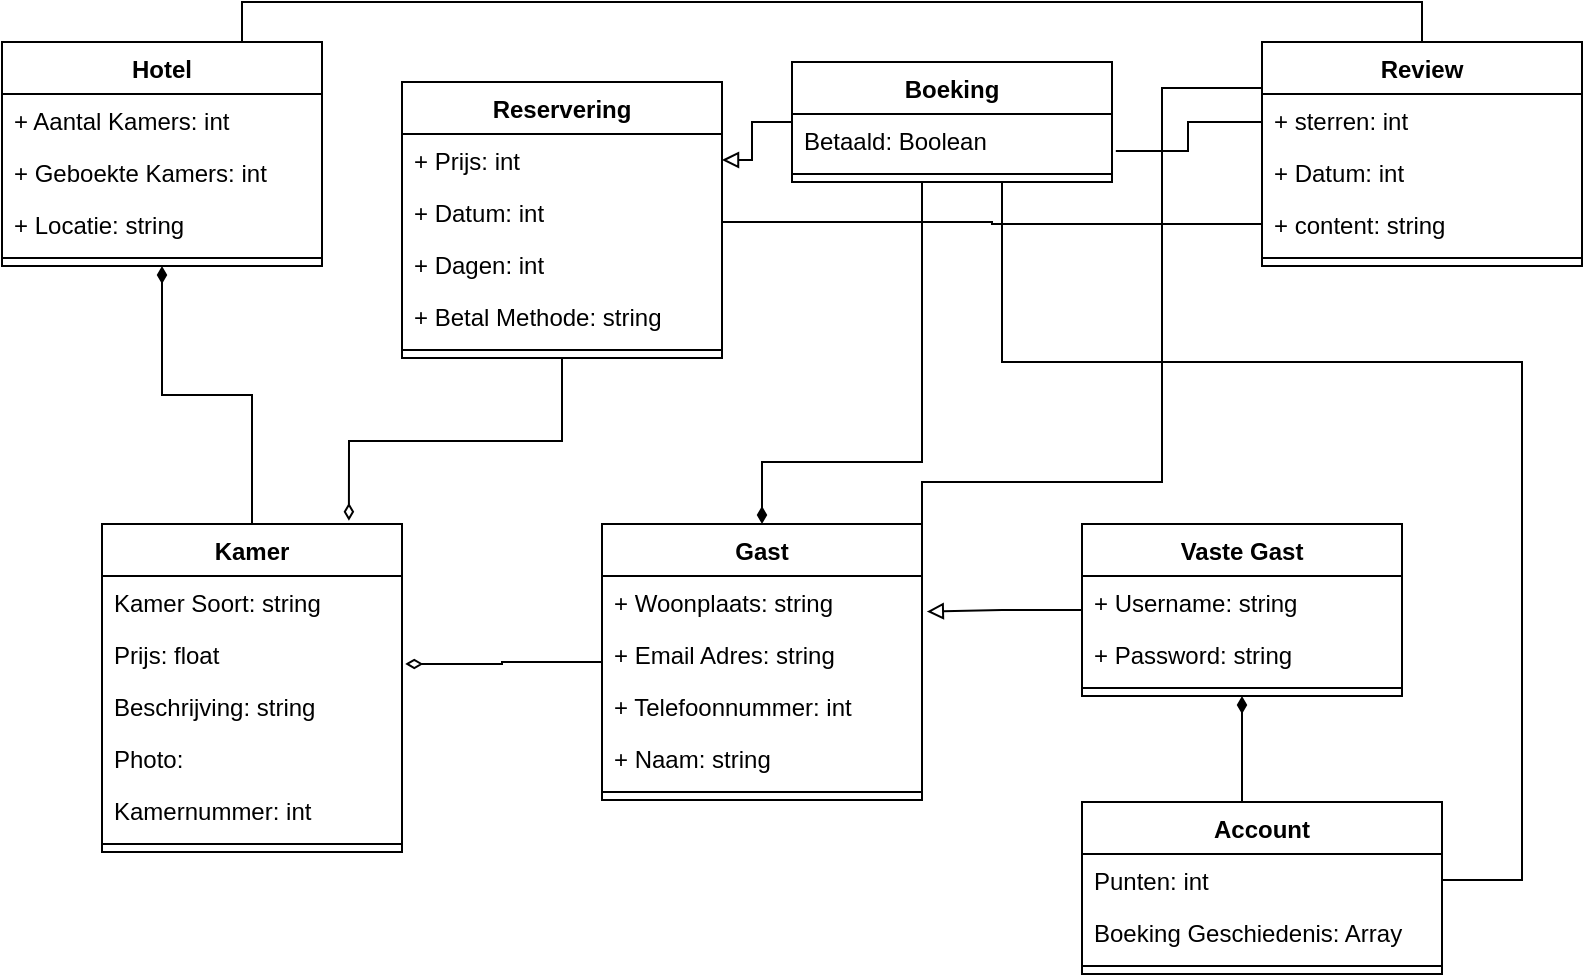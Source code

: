 <mxfile version="20.8.5" type="github">
  <diagram name="Page-1" id="e7e014a7-5840-1c2e-5031-d8a46d1fe8dd">
    <mxGraphModel dx="989" dy="549" grid="1" gridSize="10" guides="1" tooltips="1" connect="1" arrows="1" fold="1" page="1" pageScale="1" pageWidth="1169" pageHeight="826" background="none" math="0" shadow="0">
      <root>
        <mxCell id="0" />
        <mxCell id="1" parent="0" />
        <mxCell id="5QgJLx8mdaJcXq7qZHmc-52" style="edgeStyle=orthogonalEdgeStyle;rounded=0;orthogonalLoop=1;jettySize=auto;html=1;exitX=0.5;exitY=0;exitDx=0;exitDy=0;endArrow=diamondThin;endFill=1;entryX=0.5;entryY=1;entryDx=0;entryDy=0;" edge="1" parent="1" source="5QgJLx8mdaJcXq7qZHmc-42" target="5QgJLx8mdaJcXq7qZHmc-46">
          <mxGeometry relative="1" as="geometry">
            <mxPoint x="109.04" y="197.012" as="targetPoint" />
          </mxGeometry>
        </mxCell>
        <mxCell id="5QgJLx8mdaJcXq7qZHmc-42" value="Kamer" style="swimlane;fontStyle=1;align=center;verticalAlign=top;childLayout=stackLayout;horizontal=1;startSize=26;horizontalStack=0;resizeParent=1;resizeParentMax=0;resizeLast=0;collapsible=1;marginBottom=0;" vertex="1" parent="1">
          <mxGeometry x="80" y="301" width="150" height="164" as="geometry" />
        </mxCell>
        <mxCell id="5QgJLx8mdaJcXq7qZHmc-89" value="Kamer Soort: string" style="text;strokeColor=none;fillColor=none;align=left;verticalAlign=top;spacingLeft=4;spacingRight=4;overflow=hidden;rotatable=0;points=[[0,0.5],[1,0.5]];portConstraint=eastwest;" vertex="1" parent="5QgJLx8mdaJcXq7qZHmc-42">
          <mxGeometry y="26" width="150" height="26" as="geometry" />
        </mxCell>
        <mxCell id="5QgJLx8mdaJcXq7qZHmc-97" value="Prijs: float" style="text;strokeColor=none;fillColor=none;align=left;verticalAlign=top;spacingLeft=4;spacingRight=4;overflow=hidden;rotatable=0;points=[[0,0.5],[1,0.5]];portConstraint=eastwest;" vertex="1" parent="5QgJLx8mdaJcXq7qZHmc-42">
          <mxGeometry y="52" width="150" height="26" as="geometry" />
        </mxCell>
        <mxCell id="5QgJLx8mdaJcXq7qZHmc-109" value="Beschrijving: string" style="text;strokeColor=none;fillColor=none;align=left;verticalAlign=top;spacingLeft=4;spacingRight=4;overflow=hidden;rotatable=0;points=[[0,0.5],[1,0.5]];portConstraint=eastwest;" vertex="1" parent="5QgJLx8mdaJcXq7qZHmc-42">
          <mxGeometry y="78" width="150" height="26" as="geometry" />
        </mxCell>
        <mxCell id="5QgJLx8mdaJcXq7qZHmc-108" value="Photo:" style="text;strokeColor=none;fillColor=none;align=left;verticalAlign=top;spacingLeft=4;spacingRight=4;overflow=hidden;rotatable=0;points=[[0,0.5],[1,0.5]];portConstraint=eastwest;" vertex="1" parent="5QgJLx8mdaJcXq7qZHmc-42">
          <mxGeometry y="104" width="150" height="26" as="geometry" />
        </mxCell>
        <mxCell id="5QgJLx8mdaJcXq7qZHmc-43" value="Kamernummer: int" style="text;strokeColor=none;fillColor=none;align=left;verticalAlign=top;spacingLeft=4;spacingRight=4;overflow=hidden;rotatable=0;points=[[0,0.5],[1,0.5]];portConstraint=eastwest;" vertex="1" parent="5QgJLx8mdaJcXq7qZHmc-42">
          <mxGeometry y="130" width="150" height="26" as="geometry" />
        </mxCell>
        <mxCell id="5QgJLx8mdaJcXq7qZHmc-44" value="" style="line;strokeWidth=1;fillColor=none;align=left;verticalAlign=middle;spacingTop=-1;spacingLeft=3;spacingRight=3;rotatable=0;labelPosition=right;points=[];portConstraint=eastwest;strokeColor=inherit;" vertex="1" parent="5QgJLx8mdaJcXq7qZHmc-42">
          <mxGeometry y="156" width="150" height="8" as="geometry" />
        </mxCell>
        <mxCell id="5QgJLx8mdaJcXq7qZHmc-46" value="Hotel&#xa;" style="swimlane;fontStyle=1;align=center;verticalAlign=top;childLayout=stackLayout;horizontal=1;startSize=26;horizontalStack=0;resizeParent=1;resizeParentMax=0;resizeLast=0;collapsible=1;marginBottom=0;" vertex="1" parent="1">
          <mxGeometry x="30" y="60" width="160" height="112" as="geometry" />
        </mxCell>
        <mxCell id="5QgJLx8mdaJcXq7qZHmc-139" value="+ Aantal Kamers: int" style="text;strokeColor=none;fillColor=none;align=left;verticalAlign=top;spacingLeft=4;spacingRight=4;overflow=hidden;rotatable=0;points=[[0,0.5],[1,0.5]];portConstraint=eastwest;" vertex="1" parent="5QgJLx8mdaJcXq7qZHmc-46">
          <mxGeometry y="26" width="160" height="26" as="geometry" />
        </mxCell>
        <mxCell id="5QgJLx8mdaJcXq7qZHmc-141" value="+ Geboekte Kamers: int" style="text;strokeColor=none;fillColor=none;align=left;verticalAlign=top;spacingLeft=4;spacingRight=4;overflow=hidden;rotatable=0;points=[[0,0.5],[1,0.5]];portConstraint=eastwest;" vertex="1" parent="5QgJLx8mdaJcXq7qZHmc-46">
          <mxGeometry y="52" width="160" height="26" as="geometry" />
        </mxCell>
        <mxCell id="5QgJLx8mdaJcXq7qZHmc-47" value="+ Locatie: string&#xa;" style="text;strokeColor=none;fillColor=none;align=left;verticalAlign=top;spacingLeft=4;spacingRight=4;overflow=hidden;rotatable=0;points=[[0,0.5],[1,0.5]];portConstraint=eastwest;" vertex="1" parent="5QgJLx8mdaJcXq7qZHmc-46">
          <mxGeometry y="78" width="160" height="26" as="geometry" />
        </mxCell>
        <mxCell id="5QgJLx8mdaJcXq7qZHmc-48" value="" style="line;strokeWidth=1;fillColor=none;align=left;verticalAlign=middle;spacingTop=-1;spacingLeft=3;spacingRight=3;rotatable=0;labelPosition=right;points=[];portConstraint=eastwest;strokeColor=inherit;" vertex="1" parent="5QgJLx8mdaJcXq7qZHmc-46">
          <mxGeometry y="104" width="160" height="8" as="geometry" />
        </mxCell>
        <mxCell id="5QgJLx8mdaJcXq7qZHmc-149" style="edgeStyle=orthogonalEdgeStyle;rounded=0;orthogonalLoop=1;jettySize=auto;html=1;entryX=1.011;entryY=0.692;entryDx=0;entryDy=0;entryPerimeter=0;startArrow=none;startFill=0;endArrow=diamondThin;endFill=0;" edge="1" parent="1" source="5QgJLx8mdaJcXq7qZHmc-55" target="5QgJLx8mdaJcXq7qZHmc-97">
          <mxGeometry relative="1" as="geometry" />
        </mxCell>
        <mxCell id="5QgJLx8mdaJcXq7qZHmc-55" value="Gast" style="swimlane;fontStyle=1;align=center;verticalAlign=top;childLayout=stackLayout;horizontal=1;startSize=26;horizontalStack=0;resizeParent=1;resizeParentMax=0;resizeLast=0;collapsible=1;marginBottom=0;" vertex="1" parent="1">
          <mxGeometry x="330" y="301" width="160" height="138" as="geometry" />
        </mxCell>
        <mxCell id="5QgJLx8mdaJcXq7qZHmc-88" value="+ Woonplaats: string" style="text;strokeColor=none;fillColor=none;align=left;verticalAlign=top;spacingLeft=4;spacingRight=4;overflow=hidden;rotatable=0;points=[[0,0.5],[1,0.5]];portConstraint=eastwest;" vertex="1" parent="5QgJLx8mdaJcXq7qZHmc-55">
          <mxGeometry y="26" width="160" height="26" as="geometry" />
        </mxCell>
        <mxCell id="5QgJLx8mdaJcXq7qZHmc-142" value="+ Email Adres: string" style="text;strokeColor=none;fillColor=none;align=left;verticalAlign=top;spacingLeft=4;spacingRight=4;overflow=hidden;rotatable=0;points=[[0,0.5],[1,0.5]];portConstraint=eastwest;" vertex="1" parent="5QgJLx8mdaJcXq7qZHmc-55">
          <mxGeometry y="52" width="160" height="26" as="geometry" />
        </mxCell>
        <mxCell id="5QgJLx8mdaJcXq7qZHmc-143" value="+ Telefoonnummer: int" style="text;strokeColor=none;fillColor=none;align=left;verticalAlign=top;spacingLeft=4;spacingRight=4;overflow=hidden;rotatable=0;points=[[0,0.5],[1,0.5]];portConstraint=eastwest;" vertex="1" parent="5QgJLx8mdaJcXq7qZHmc-55">
          <mxGeometry y="78" width="160" height="26" as="geometry" />
        </mxCell>
        <mxCell id="5QgJLx8mdaJcXq7qZHmc-56" value="+ Naam: string&#xa;" style="text;strokeColor=none;fillColor=none;align=left;verticalAlign=top;spacingLeft=4;spacingRight=4;overflow=hidden;rotatable=0;points=[[0,0.5],[1,0.5]];portConstraint=eastwest;" vertex="1" parent="5QgJLx8mdaJcXq7qZHmc-55">
          <mxGeometry y="104" width="160" height="26" as="geometry" />
        </mxCell>
        <mxCell id="5QgJLx8mdaJcXq7qZHmc-57" value="" style="line;strokeWidth=1;fillColor=none;align=left;verticalAlign=middle;spacingTop=-1;spacingLeft=3;spacingRight=3;rotatable=0;labelPosition=right;points=[];portConstraint=eastwest;strokeColor=inherit;" vertex="1" parent="5QgJLx8mdaJcXq7qZHmc-55">
          <mxGeometry y="130" width="160" height="8" as="geometry" />
        </mxCell>
        <mxCell id="5QgJLx8mdaJcXq7qZHmc-150" style="edgeStyle=orthogonalEdgeStyle;rounded=0;orthogonalLoop=1;jettySize=auto;html=1;entryX=1.015;entryY=0.684;entryDx=0;entryDy=0;entryPerimeter=0;startArrow=none;startFill=0;endArrow=block;endFill=0;" edge="1" parent="1" source="5QgJLx8mdaJcXq7qZHmc-59" target="5QgJLx8mdaJcXq7qZHmc-88">
          <mxGeometry relative="1" as="geometry" />
        </mxCell>
        <mxCell id="5QgJLx8mdaJcXq7qZHmc-59" value="Vaste Gast" style="swimlane;fontStyle=1;align=center;verticalAlign=top;childLayout=stackLayout;horizontal=1;startSize=26;horizontalStack=0;resizeParent=1;resizeParentMax=0;resizeLast=0;collapsible=1;marginBottom=0;" vertex="1" parent="1">
          <mxGeometry x="570" y="301" width="160" height="86" as="geometry" />
        </mxCell>
        <mxCell id="5QgJLx8mdaJcXq7qZHmc-145" value="+ Username: string" style="text;strokeColor=none;fillColor=none;align=left;verticalAlign=top;spacingLeft=4;spacingRight=4;overflow=hidden;rotatable=0;points=[[0,0.5],[1,0.5]];portConstraint=eastwest;" vertex="1" parent="5QgJLx8mdaJcXq7qZHmc-59">
          <mxGeometry y="26" width="160" height="26" as="geometry" />
        </mxCell>
        <mxCell id="5QgJLx8mdaJcXq7qZHmc-147" value="+ Password: string" style="text;strokeColor=none;fillColor=none;align=left;verticalAlign=top;spacingLeft=4;spacingRight=4;overflow=hidden;rotatable=0;points=[[0,0.5],[1,0.5]];portConstraint=eastwest;" vertex="1" parent="5QgJLx8mdaJcXq7qZHmc-59">
          <mxGeometry y="52" width="160" height="26" as="geometry" />
        </mxCell>
        <mxCell id="5QgJLx8mdaJcXq7qZHmc-61" value="" style="line;strokeWidth=1;fillColor=none;align=left;verticalAlign=middle;spacingTop=-1;spacingLeft=3;spacingRight=3;rotatable=0;labelPosition=right;points=[];portConstraint=eastwest;strokeColor=inherit;" vertex="1" parent="5QgJLx8mdaJcXq7qZHmc-59">
          <mxGeometry y="78" width="160" height="8" as="geometry" />
        </mxCell>
        <mxCell id="5QgJLx8mdaJcXq7qZHmc-86" style="edgeStyle=orthogonalEdgeStyle;rounded=0;orthogonalLoop=1;jettySize=auto;html=1;endArrow=diamondThin;endFill=1;entryX=0.5;entryY=1;entryDx=0;entryDy=0;" edge="1" parent="1" source="5QgJLx8mdaJcXq7qZHmc-66" target="5QgJLx8mdaJcXq7qZHmc-59">
          <mxGeometry relative="1" as="geometry">
            <mxPoint x="650" y="410" as="targetPoint" />
            <Array as="points">
              <mxPoint x="650" y="420" />
              <mxPoint x="650" y="420" />
            </Array>
          </mxGeometry>
        </mxCell>
        <mxCell id="5QgJLx8mdaJcXq7qZHmc-66" value="Account" style="swimlane;fontStyle=1;align=center;verticalAlign=top;childLayout=stackLayout;horizontal=1;startSize=26;horizontalStack=0;resizeParent=1;resizeParentMax=0;resizeLast=0;collapsible=1;marginBottom=0;" vertex="1" parent="1">
          <mxGeometry x="570" y="440" width="180" height="86" as="geometry" />
        </mxCell>
        <mxCell id="5QgJLx8mdaJcXq7qZHmc-67" value="Punten: int" style="text;strokeColor=none;fillColor=none;align=left;verticalAlign=top;spacingLeft=4;spacingRight=4;overflow=hidden;rotatable=0;points=[[0,0.5],[1,0.5]];portConstraint=eastwest;" vertex="1" parent="5QgJLx8mdaJcXq7qZHmc-66">
          <mxGeometry y="26" width="180" height="26" as="geometry" />
        </mxCell>
        <mxCell id="5QgJLx8mdaJcXq7qZHmc-100" value="Boeking Geschiedenis: Array" style="text;strokeColor=none;fillColor=none;align=left;verticalAlign=top;spacingLeft=4;spacingRight=4;overflow=hidden;rotatable=0;points=[[0,0.5],[1,0.5]];portConstraint=eastwest;" vertex="1" parent="5QgJLx8mdaJcXq7qZHmc-66">
          <mxGeometry y="52" width="180" height="26" as="geometry" />
        </mxCell>
        <mxCell id="5QgJLx8mdaJcXq7qZHmc-68" value="" style="line;strokeWidth=1;fillColor=none;align=left;verticalAlign=middle;spacingTop=-1;spacingLeft=3;spacingRight=3;rotatable=0;labelPosition=right;points=[];portConstraint=eastwest;strokeColor=inherit;" vertex="1" parent="5QgJLx8mdaJcXq7qZHmc-66">
          <mxGeometry y="78" width="180" height="8" as="geometry" />
        </mxCell>
        <mxCell id="5QgJLx8mdaJcXq7qZHmc-94" style="edgeStyle=orthogonalEdgeStyle;rounded=0;orthogonalLoop=1;jettySize=auto;html=1;entryX=0.5;entryY=0;entryDx=0;entryDy=0;endArrow=diamondThin;endFill=1;" edge="1" parent="1" source="5QgJLx8mdaJcXq7qZHmc-90" target="5QgJLx8mdaJcXq7qZHmc-55">
          <mxGeometry relative="1" as="geometry">
            <Array as="points">
              <mxPoint x="490" y="270" />
              <mxPoint x="410" y="270" />
            </Array>
          </mxGeometry>
        </mxCell>
        <mxCell id="5QgJLx8mdaJcXq7qZHmc-111" style="edgeStyle=orthogonalEdgeStyle;rounded=0;orthogonalLoop=1;jettySize=auto;html=1;endArrow=none;endFill=0;entryX=1;entryY=0.5;entryDx=0;entryDy=0;" edge="1" parent="1" source="5QgJLx8mdaJcXq7qZHmc-90" target="5QgJLx8mdaJcXq7qZHmc-67">
          <mxGeometry relative="1" as="geometry">
            <mxPoint x="740" y="450" as="targetPoint" />
            <Array as="points">
              <mxPoint x="530" y="220" />
              <mxPoint x="790" y="220" />
              <mxPoint x="790" y="479" />
            </Array>
          </mxGeometry>
        </mxCell>
        <mxCell id="5QgJLx8mdaJcXq7qZHmc-135" style="edgeStyle=orthogonalEdgeStyle;rounded=0;orthogonalLoop=1;jettySize=auto;html=1;entryX=1;entryY=0.5;entryDx=0;entryDy=0;startArrow=none;startFill=0;endArrow=block;endFill=0;" edge="1" parent="1" source="5QgJLx8mdaJcXq7qZHmc-90" target="5QgJLx8mdaJcXq7qZHmc-131">
          <mxGeometry relative="1" as="geometry" />
        </mxCell>
        <mxCell id="5QgJLx8mdaJcXq7qZHmc-90" value="Boeking" style="swimlane;fontStyle=1;align=center;verticalAlign=top;childLayout=stackLayout;horizontal=1;startSize=26;horizontalStack=0;resizeParent=1;resizeParentMax=0;resizeLast=0;collapsible=1;marginBottom=0;" vertex="1" parent="1">
          <mxGeometry x="425" y="70" width="160" height="60" as="geometry" />
        </mxCell>
        <mxCell id="5QgJLx8mdaJcXq7qZHmc-110" value="Betaald: Boolean&#xa;" style="text;strokeColor=none;fillColor=none;align=left;verticalAlign=top;spacingLeft=4;spacingRight=4;overflow=hidden;rotatable=0;points=[[0,0.5],[1,0.5]];portConstraint=eastwest;" vertex="1" parent="5QgJLx8mdaJcXq7qZHmc-90">
          <mxGeometry y="26" width="160" height="26" as="geometry" />
        </mxCell>
        <mxCell id="5QgJLx8mdaJcXq7qZHmc-92" value="" style="line;strokeWidth=1;fillColor=none;align=left;verticalAlign=middle;spacingTop=-1;spacingLeft=3;spacingRight=3;rotatable=0;labelPosition=right;points=[];portConstraint=eastwest;strokeColor=inherit;" vertex="1" parent="5QgJLx8mdaJcXq7qZHmc-90">
          <mxGeometry y="52" width="160" height="8" as="geometry" />
        </mxCell>
        <mxCell id="5QgJLx8mdaJcXq7qZHmc-127" style="edgeStyle=orthogonalEdgeStyle;rounded=0;orthogonalLoop=1;jettySize=auto;html=1;startArrow=none;startFill=0;endArrow=none;endFill=0;" edge="1" parent="1" source="5QgJLx8mdaJcXq7qZHmc-122">
          <mxGeometry relative="1" as="geometry">
            <mxPoint x="490" y="340" as="targetPoint" />
            <Array as="points">
              <mxPoint x="610" y="83" />
              <mxPoint x="610" y="280" />
              <mxPoint x="490" y="280" />
            </Array>
          </mxGeometry>
        </mxCell>
        <mxCell id="5QgJLx8mdaJcXq7qZHmc-137" style="edgeStyle=orthogonalEdgeStyle;rounded=0;orthogonalLoop=1;jettySize=auto;html=1;entryX=1;entryY=0;entryDx=0;entryDy=0;startArrow=none;startFill=0;endArrow=none;endFill=0;" edge="1" parent="1" source="5QgJLx8mdaJcXq7qZHmc-122" target="5QgJLx8mdaJcXq7qZHmc-46">
          <mxGeometry relative="1" as="geometry">
            <Array as="points">
              <mxPoint x="740" y="40" />
              <mxPoint x="150" y="40" />
              <mxPoint x="150" y="60" />
            </Array>
          </mxGeometry>
        </mxCell>
        <mxCell id="5QgJLx8mdaJcXq7qZHmc-152" style="edgeStyle=orthogonalEdgeStyle;rounded=0;orthogonalLoop=1;jettySize=auto;html=1;entryX=1.012;entryY=0.71;entryDx=0;entryDy=0;entryPerimeter=0;startArrow=none;startFill=0;endArrow=none;endFill=0;" edge="1" parent="1" source="5QgJLx8mdaJcXq7qZHmc-122" target="5QgJLx8mdaJcXq7qZHmc-110">
          <mxGeometry relative="1" as="geometry">
            <Array as="points">
              <mxPoint x="623" y="100" />
              <mxPoint x="623" y="115" />
            </Array>
          </mxGeometry>
        </mxCell>
        <mxCell id="5QgJLx8mdaJcXq7qZHmc-122" value="Review" style="swimlane;fontStyle=1;align=center;verticalAlign=top;childLayout=stackLayout;horizontal=1;startSize=26;horizontalStack=0;resizeParent=1;resizeParentMax=0;resizeLast=0;collapsible=1;marginBottom=0;" vertex="1" parent="1">
          <mxGeometry x="660" y="60" width="160" height="112" as="geometry" />
        </mxCell>
        <mxCell id="5QgJLx8mdaJcXq7qZHmc-140" value="+ sterren: int" style="text;strokeColor=none;fillColor=none;align=left;verticalAlign=top;spacingLeft=4;spacingRight=4;overflow=hidden;rotatable=0;points=[[0,0.5],[1,0.5]];portConstraint=eastwest;" vertex="1" parent="5QgJLx8mdaJcXq7qZHmc-122">
          <mxGeometry y="26" width="160" height="26" as="geometry" />
        </mxCell>
        <mxCell id="5QgJLx8mdaJcXq7qZHmc-148" value="+ Datum: int" style="text;strokeColor=none;fillColor=none;align=left;verticalAlign=top;spacingLeft=4;spacingRight=4;overflow=hidden;rotatable=0;points=[[0,0.5],[1,0.5]];portConstraint=eastwest;" vertex="1" parent="5QgJLx8mdaJcXq7qZHmc-122">
          <mxGeometry y="52" width="160" height="26" as="geometry" />
        </mxCell>
        <mxCell id="5QgJLx8mdaJcXq7qZHmc-123" value="+ content: string" style="text;strokeColor=none;fillColor=none;align=left;verticalAlign=top;spacingLeft=4;spacingRight=4;overflow=hidden;rotatable=0;points=[[0,0.5],[1,0.5]];portConstraint=eastwest;" vertex="1" parent="5QgJLx8mdaJcXq7qZHmc-122">
          <mxGeometry y="78" width="160" height="26" as="geometry" />
        </mxCell>
        <mxCell id="5QgJLx8mdaJcXq7qZHmc-124" value="" style="line;strokeWidth=1;fillColor=none;align=left;verticalAlign=middle;spacingTop=-1;spacingLeft=3;spacingRight=3;rotatable=0;labelPosition=right;points=[];portConstraint=eastwest;strokeColor=inherit;" vertex="1" parent="5QgJLx8mdaJcXq7qZHmc-122">
          <mxGeometry y="104" width="160" height="8" as="geometry" />
        </mxCell>
        <mxCell id="5QgJLx8mdaJcXq7qZHmc-136" style="edgeStyle=orthogonalEdgeStyle;rounded=0;orthogonalLoop=1;jettySize=auto;html=1;entryX=0.823;entryY=-0.01;entryDx=0;entryDy=0;entryPerimeter=0;startArrow=none;startFill=0;endArrow=diamondThin;endFill=0;" edge="1" parent="1" source="5QgJLx8mdaJcXq7qZHmc-130" target="5QgJLx8mdaJcXq7qZHmc-42">
          <mxGeometry relative="1" as="geometry" />
        </mxCell>
        <mxCell id="5QgJLx8mdaJcXq7qZHmc-130" value="Reservering" style="swimlane;fontStyle=1;align=center;verticalAlign=top;childLayout=stackLayout;horizontal=1;startSize=26;horizontalStack=0;resizeParent=1;resizeParentMax=0;resizeLast=0;collapsible=1;marginBottom=0;" vertex="1" parent="1">
          <mxGeometry x="230" y="80" width="160" height="138" as="geometry" />
        </mxCell>
        <mxCell id="5QgJLx8mdaJcXq7qZHmc-131" value="+ Prijs: int" style="text;strokeColor=none;fillColor=none;align=left;verticalAlign=top;spacingLeft=4;spacingRight=4;overflow=hidden;rotatable=0;points=[[0,0.5],[1,0.5]];portConstraint=eastwest;" vertex="1" parent="5QgJLx8mdaJcXq7qZHmc-130">
          <mxGeometry y="26" width="160" height="26" as="geometry" />
        </mxCell>
        <mxCell id="5QgJLx8mdaJcXq7qZHmc-91" value="+ Datum: int" style="text;strokeColor=none;fillColor=none;align=left;verticalAlign=top;spacingLeft=4;spacingRight=4;overflow=hidden;rotatable=0;points=[[0,0.5],[1,0.5]];portConstraint=eastwest;" vertex="1" parent="5QgJLx8mdaJcXq7qZHmc-130">
          <mxGeometry y="52" width="160" height="26" as="geometry" />
        </mxCell>
        <mxCell id="5QgJLx8mdaJcXq7qZHmc-96" value="+ Dagen: int" style="text;strokeColor=none;fillColor=none;align=left;verticalAlign=top;spacingLeft=4;spacingRight=4;overflow=hidden;rotatable=0;points=[[0,0.5],[1,0.5]];portConstraint=eastwest;" vertex="1" parent="5QgJLx8mdaJcXq7qZHmc-130">
          <mxGeometry y="78" width="160" height="26" as="geometry" />
        </mxCell>
        <mxCell id="5QgJLx8mdaJcXq7qZHmc-151" value="+ Betal Methode: string" style="text;strokeColor=none;fillColor=none;align=left;verticalAlign=top;spacingLeft=4;spacingRight=4;overflow=hidden;rotatable=0;points=[[0,0.5],[1,0.5]];portConstraint=eastwest;" vertex="1" parent="5QgJLx8mdaJcXq7qZHmc-130">
          <mxGeometry y="104" width="160" height="26" as="geometry" />
        </mxCell>
        <mxCell id="5QgJLx8mdaJcXq7qZHmc-132" value="" style="line;strokeWidth=1;fillColor=none;align=left;verticalAlign=middle;spacingTop=-1;spacingLeft=3;spacingRight=3;rotatable=0;labelPosition=right;points=[];portConstraint=eastwest;strokeColor=inherit;" vertex="1" parent="5QgJLx8mdaJcXq7qZHmc-130">
          <mxGeometry y="130" width="160" height="8" as="geometry" />
        </mxCell>
        <mxCell id="5QgJLx8mdaJcXq7qZHmc-138" style="edgeStyle=orthogonalEdgeStyle;rounded=0;orthogonalLoop=1;jettySize=auto;html=1;entryX=1;entryY=0.5;entryDx=0;entryDy=0;startArrow=none;startFill=0;endArrow=none;endFill=0;" edge="1" parent="1" source="5QgJLx8mdaJcXq7qZHmc-123" target="5QgJLx8mdaJcXq7qZHmc-91">
          <mxGeometry relative="1" as="geometry">
            <Array as="points">
              <mxPoint x="525" y="151" />
              <mxPoint x="390" y="150" />
            </Array>
          </mxGeometry>
        </mxCell>
      </root>
    </mxGraphModel>
  </diagram>
</mxfile>
